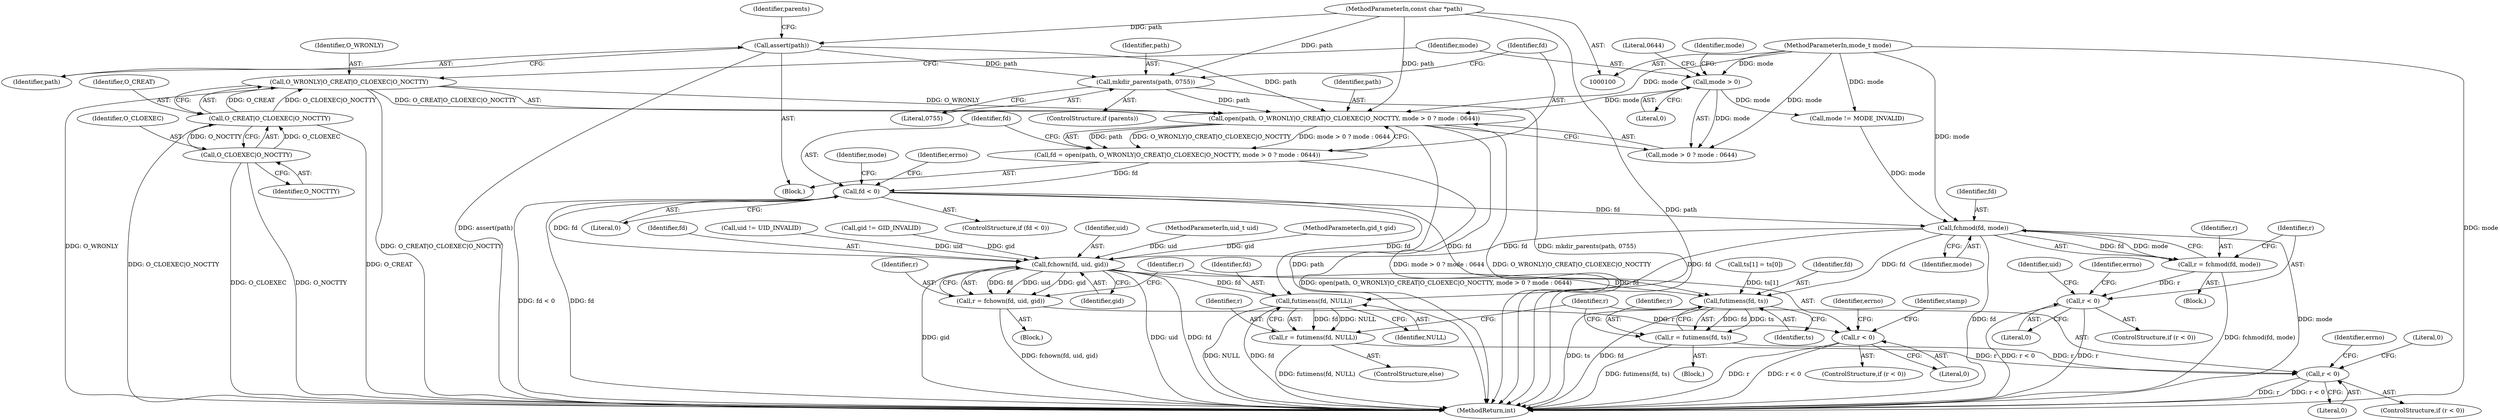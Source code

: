 digraph "0_systemd_ee735086f8670be1591fa9593e80dd60163a7a2f_0@pointer" {
"1000119" [label="(Call,open(path, O_WRONLY|O_CREAT|O_CLOEXEC|O_NOCTTY, mode > 0 ? mode : 0644))"];
"1000114" [label="(Call,mkdir_parents(path, 0755))"];
"1000110" [label="(Call,assert(path))"];
"1000101" [label="(MethodParameterIn,const char *path)"];
"1000121" [label="(Call,O_WRONLY|O_CREAT|O_CLOEXEC|O_NOCTTY)"];
"1000123" [label="(Call,O_CREAT|O_CLOEXEC|O_NOCTTY)"];
"1000125" [label="(Call,O_CLOEXEC|O_NOCTTY)"];
"1000129" [label="(Call,mode > 0)"];
"1000106" [label="(MethodParameterIn,mode_t mode)"];
"1000117" [label="(Call,fd = open(path, O_WRONLY|O_CREAT|O_CLOEXEC|O_NOCTTY, mode > 0 ? mode : 0644))"];
"1000135" [label="(Call,fd < 0)"];
"1000148" [label="(Call,fchmod(fd, mode))"];
"1000146" [label="(Call,r = fchmod(fd, mode))"];
"1000152" [label="(Call,r < 0)"];
"1000169" [label="(Call,fchown(fd, uid, gid))"];
"1000167" [label="(Call,r = fchown(fd, uid, gid))"];
"1000174" [label="(Call,r < 0)"];
"1000201" [label="(Call,futimens(fd, ts))"];
"1000199" [label="(Call,r = futimens(fd, ts))"];
"1000211" [label="(Call,r < 0)"];
"1000207" [label="(Call,futimens(fd, NULL))"];
"1000205" [label="(Call,r = futimens(fd, NULL))"];
"1000106" [label="(MethodParameterIn,mode_t mode)"];
"1000140" [label="(Identifier,errno)"];
"1000146" [label="(Call,r = fchmod(fd, mode))"];
"1000219" [label="(MethodReturn,int)"];
"1000112" [label="(ControlStructure,if (parents))"];
"1000122" [label="(Identifier,O_WRONLY)"];
"1000176" [label="(Literal,0)"];
"1000218" [label="(Literal,0)"];
"1000169" [label="(Call,fchown(fd, uid, gid))"];
"1000116" [label="(Literal,0755)"];
"1000113" [label="(Identifier,parents)"];
"1000174" [label="(Call,r < 0)"];
"1000114" [label="(Call,mkdir_parents(path, 0755))"];
"1000170" [label="(Identifier,fd)"];
"1000179" [label="(Identifier,errno)"];
"1000200" [label="(Identifier,r)"];
"1000126" [label="(Identifier,O_CLOEXEC)"];
"1000101" [label="(MethodParameterIn,const char *path)"];
"1000148" [label="(Call,fchmod(fd, mode))"];
"1000111" [label="(Identifier,path)"];
"1000118" [label="(Identifier,fd)"];
"1000152" [label="(Call,r < 0)"];
"1000166" [label="(Block,)"];
"1000125" [label="(Call,O_CLOEXEC|O_NOCTTY)"];
"1000160" [label="(Call,uid != UID_INVALID)"];
"1000192" [label="(Call,ts[1] = ts[0])"];
"1000204" [label="(ControlStructure,else)"];
"1000147" [label="(Identifier,r)"];
"1000163" [label="(Call,gid != GID_INVALID)"];
"1000173" [label="(ControlStructure,if (r < 0))"];
"1000207" [label="(Call,futimens(fd, NULL))"];
"1000128" [label="(Call,mode > 0 ? mode : 0644)"];
"1000107" [label="(Block,)"];
"1000211" [label="(Call,r < 0)"];
"1000213" [label="(Literal,0)"];
"1000205" [label="(Call,r = futimens(fd, NULL))"];
"1000133" [label="(Literal,0644)"];
"1000208" [label="(Identifier,fd)"];
"1000154" [label="(Literal,0)"];
"1000209" [label="(Identifier,NULL)"];
"1000203" [label="(Identifier,ts)"];
"1000151" [label="(ControlStructure,if (r < 0))"];
"1000110" [label="(Call,assert(path))"];
"1000210" [label="(ControlStructure,if (r < 0))"];
"1000206" [label="(Identifier,r)"];
"1000131" [label="(Literal,0)"];
"1000136" [label="(Identifier,fd)"];
"1000150" [label="(Identifier,mode)"];
"1000171" [label="(Identifier,uid)"];
"1000199" [label="(Call,r = futimens(fd, ts))"];
"1000216" [label="(Identifier,errno)"];
"1000115" [label="(Identifier,path)"];
"1000182" [label="(Identifier,stamp)"];
"1000129" [label="(Call,mode > 0)"];
"1000137" [label="(Literal,0)"];
"1000149" [label="(Identifier,fd)"];
"1000121" [label="(Call,O_WRONLY|O_CREAT|O_CLOEXEC|O_NOCTTY)"];
"1000153" [label="(Identifier,r)"];
"1000143" [label="(Identifier,mode)"];
"1000167" [label="(Call,r = fchown(fd, uid, gid))"];
"1000202" [label="(Identifier,fd)"];
"1000142" [label="(Call,mode != MODE_INVALID)"];
"1000212" [label="(Identifier,r)"];
"1000123" [label="(Call,O_CREAT|O_CLOEXEC|O_NOCTTY)"];
"1000130" [label="(Identifier,mode)"];
"1000104" [label="(MethodParameterIn,uid_t uid)"];
"1000135" [label="(Call,fd < 0)"];
"1000134" [label="(ControlStructure,if (fd < 0))"];
"1000201" [label="(Call,futimens(fd, ts))"];
"1000157" [label="(Identifier,errno)"];
"1000161" [label="(Identifier,uid)"];
"1000132" [label="(Identifier,mode)"];
"1000105" [label="(MethodParameterIn,gid_t gid)"];
"1000184" [label="(Block,)"];
"1000127" [label="(Identifier,O_NOCTTY)"];
"1000175" [label="(Identifier,r)"];
"1000168" [label="(Identifier,r)"];
"1000120" [label="(Identifier,path)"];
"1000117" [label="(Call,fd = open(path, O_WRONLY|O_CREAT|O_CLOEXEC|O_NOCTTY, mode > 0 ? mode : 0644))"];
"1000124" [label="(Identifier,O_CREAT)"];
"1000119" [label="(Call,open(path, O_WRONLY|O_CREAT|O_CLOEXEC|O_NOCTTY, mode > 0 ? mode : 0644))"];
"1000172" [label="(Identifier,gid)"];
"1000145" [label="(Block,)"];
"1000119" -> "1000117"  [label="AST: "];
"1000119" -> "1000128"  [label="CFG: "];
"1000120" -> "1000119"  [label="AST: "];
"1000121" -> "1000119"  [label="AST: "];
"1000128" -> "1000119"  [label="AST: "];
"1000117" -> "1000119"  [label="CFG: "];
"1000119" -> "1000219"  [label="DDG: O_WRONLY|O_CREAT|O_CLOEXEC|O_NOCTTY"];
"1000119" -> "1000219"  [label="DDG: path"];
"1000119" -> "1000219"  [label="DDG: mode > 0 ? mode : 0644"];
"1000119" -> "1000117"  [label="DDG: path"];
"1000119" -> "1000117"  [label="DDG: O_WRONLY|O_CREAT|O_CLOEXEC|O_NOCTTY"];
"1000119" -> "1000117"  [label="DDG: mode > 0 ? mode : 0644"];
"1000114" -> "1000119"  [label="DDG: path"];
"1000110" -> "1000119"  [label="DDG: path"];
"1000101" -> "1000119"  [label="DDG: path"];
"1000121" -> "1000119"  [label="DDG: O_WRONLY"];
"1000121" -> "1000119"  [label="DDG: O_CREAT|O_CLOEXEC|O_NOCTTY"];
"1000129" -> "1000119"  [label="DDG: mode"];
"1000106" -> "1000119"  [label="DDG: mode"];
"1000114" -> "1000112"  [label="AST: "];
"1000114" -> "1000116"  [label="CFG: "];
"1000115" -> "1000114"  [label="AST: "];
"1000116" -> "1000114"  [label="AST: "];
"1000118" -> "1000114"  [label="CFG: "];
"1000114" -> "1000219"  [label="DDG: mkdir_parents(path, 0755)"];
"1000110" -> "1000114"  [label="DDG: path"];
"1000101" -> "1000114"  [label="DDG: path"];
"1000110" -> "1000107"  [label="AST: "];
"1000110" -> "1000111"  [label="CFG: "];
"1000111" -> "1000110"  [label="AST: "];
"1000113" -> "1000110"  [label="CFG: "];
"1000110" -> "1000219"  [label="DDG: assert(path)"];
"1000101" -> "1000110"  [label="DDG: path"];
"1000101" -> "1000100"  [label="AST: "];
"1000101" -> "1000219"  [label="DDG: path"];
"1000121" -> "1000123"  [label="CFG: "];
"1000122" -> "1000121"  [label="AST: "];
"1000123" -> "1000121"  [label="AST: "];
"1000130" -> "1000121"  [label="CFG: "];
"1000121" -> "1000219"  [label="DDG: O_CREAT|O_CLOEXEC|O_NOCTTY"];
"1000121" -> "1000219"  [label="DDG: O_WRONLY"];
"1000123" -> "1000121"  [label="DDG: O_CREAT"];
"1000123" -> "1000121"  [label="DDG: O_CLOEXEC|O_NOCTTY"];
"1000123" -> "1000125"  [label="CFG: "];
"1000124" -> "1000123"  [label="AST: "];
"1000125" -> "1000123"  [label="AST: "];
"1000123" -> "1000219"  [label="DDG: O_CLOEXEC|O_NOCTTY"];
"1000123" -> "1000219"  [label="DDG: O_CREAT"];
"1000125" -> "1000123"  [label="DDG: O_CLOEXEC"];
"1000125" -> "1000123"  [label="DDG: O_NOCTTY"];
"1000125" -> "1000127"  [label="CFG: "];
"1000126" -> "1000125"  [label="AST: "];
"1000127" -> "1000125"  [label="AST: "];
"1000125" -> "1000219"  [label="DDG: O_CLOEXEC"];
"1000125" -> "1000219"  [label="DDG: O_NOCTTY"];
"1000129" -> "1000128"  [label="AST: "];
"1000129" -> "1000131"  [label="CFG: "];
"1000130" -> "1000129"  [label="AST: "];
"1000131" -> "1000129"  [label="AST: "];
"1000132" -> "1000129"  [label="CFG: "];
"1000133" -> "1000129"  [label="CFG: "];
"1000106" -> "1000129"  [label="DDG: mode"];
"1000129" -> "1000128"  [label="DDG: mode"];
"1000129" -> "1000142"  [label="DDG: mode"];
"1000106" -> "1000100"  [label="AST: "];
"1000106" -> "1000219"  [label="DDG: mode"];
"1000106" -> "1000128"  [label="DDG: mode"];
"1000106" -> "1000142"  [label="DDG: mode"];
"1000106" -> "1000148"  [label="DDG: mode"];
"1000117" -> "1000107"  [label="AST: "];
"1000118" -> "1000117"  [label="AST: "];
"1000136" -> "1000117"  [label="CFG: "];
"1000117" -> "1000219"  [label="DDG: open(path, O_WRONLY|O_CREAT|O_CLOEXEC|O_NOCTTY, mode > 0 ? mode : 0644)"];
"1000117" -> "1000135"  [label="DDG: fd"];
"1000135" -> "1000134"  [label="AST: "];
"1000135" -> "1000137"  [label="CFG: "];
"1000136" -> "1000135"  [label="AST: "];
"1000137" -> "1000135"  [label="AST: "];
"1000140" -> "1000135"  [label="CFG: "];
"1000143" -> "1000135"  [label="CFG: "];
"1000135" -> "1000219"  [label="DDG: fd < 0"];
"1000135" -> "1000219"  [label="DDG: fd"];
"1000135" -> "1000148"  [label="DDG: fd"];
"1000135" -> "1000169"  [label="DDG: fd"];
"1000135" -> "1000201"  [label="DDG: fd"];
"1000135" -> "1000207"  [label="DDG: fd"];
"1000148" -> "1000146"  [label="AST: "];
"1000148" -> "1000150"  [label="CFG: "];
"1000149" -> "1000148"  [label="AST: "];
"1000150" -> "1000148"  [label="AST: "];
"1000146" -> "1000148"  [label="CFG: "];
"1000148" -> "1000219"  [label="DDG: fd"];
"1000148" -> "1000219"  [label="DDG: mode"];
"1000148" -> "1000146"  [label="DDG: fd"];
"1000148" -> "1000146"  [label="DDG: mode"];
"1000142" -> "1000148"  [label="DDG: mode"];
"1000148" -> "1000169"  [label="DDG: fd"];
"1000148" -> "1000201"  [label="DDG: fd"];
"1000148" -> "1000207"  [label="DDG: fd"];
"1000146" -> "1000145"  [label="AST: "];
"1000147" -> "1000146"  [label="AST: "];
"1000153" -> "1000146"  [label="CFG: "];
"1000146" -> "1000219"  [label="DDG: fchmod(fd, mode)"];
"1000146" -> "1000152"  [label="DDG: r"];
"1000152" -> "1000151"  [label="AST: "];
"1000152" -> "1000154"  [label="CFG: "];
"1000153" -> "1000152"  [label="AST: "];
"1000154" -> "1000152"  [label="AST: "];
"1000157" -> "1000152"  [label="CFG: "];
"1000161" -> "1000152"  [label="CFG: "];
"1000152" -> "1000219"  [label="DDG: r < 0"];
"1000152" -> "1000219"  [label="DDG: r"];
"1000169" -> "1000167"  [label="AST: "];
"1000169" -> "1000172"  [label="CFG: "];
"1000170" -> "1000169"  [label="AST: "];
"1000171" -> "1000169"  [label="AST: "];
"1000172" -> "1000169"  [label="AST: "];
"1000167" -> "1000169"  [label="CFG: "];
"1000169" -> "1000219"  [label="DDG: gid"];
"1000169" -> "1000219"  [label="DDG: uid"];
"1000169" -> "1000219"  [label="DDG: fd"];
"1000169" -> "1000167"  [label="DDG: fd"];
"1000169" -> "1000167"  [label="DDG: uid"];
"1000169" -> "1000167"  [label="DDG: gid"];
"1000160" -> "1000169"  [label="DDG: uid"];
"1000104" -> "1000169"  [label="DDG: uid"];
"1000163" -> "1000169"  [label="DDG: gid"];
"1000105" -> "1000169"  [label="DDG: gid"];
"1000169" -> "1000201"  [label="DDG: fd"];
"1000169" -> "1000207"  [label="DDG: fd"];
"1000167" -> "1000166"  [label="AST: "];
"1000168" -> "1000167"  [label="AST: "];
"1000175" -> "1000167"  [label="CFG: "];
"1000167" -> "1000219"  [label="DDG: fchown(fd, uid, gid)"];
"1000167" -> "1000174"  [label="DDG: r"];
"1000174" -> "1000173"  [label="AST: "];
"1000174" -> "1000176"  [label="CFG: "];
"1000175" -> "1000174"  [label="AST: "];
"1000176" -> "1000174"  [label="AST: "];
"1000179" -> "1000174"  [label="CFG: "];
"1000182" -> "1000174"  [label="CFG: "];
"1000174" -> "1000219"  [label="DDG: r < 0"];
"1000174" -> "1000219"  [label="DDG: r"];
"1000201" -> "1000199"  [label="AST: "];
"1000201" -> "1000203"  [label="CFG: "];
"1000202" -> "1000201"  [label="AST: "];
"1000203" -> "1000201"  [label="AST: "];
"1000199" -> "1000201"  [label="CFG: "];
"1000201" -> "1000219"  [label="DDG: ts"];
"1000201" -> "1000219"  [label="DDG: fd"];
"1000201" -> "1000199"  [label="DDG: fd"];
"1000201" -> "1000199"  [label="DDG: ts"];
"1000192" -> "1000201"  [label="DDG: ts[1]"];
"1000199" -> "1000184"  [label="AST: "];
"1000200" -> "1000199"  [label="AST: "];
"1000212" -> "1000199"  [label="CFG: "];
"1000199" -> "1000219"  [label="DDG: futimens(fd, ts)"];
"1000199" -> "1000211"  [label="DDG: r"];
"1000211" -> "1000210"  [label="AST: "];
"1000211" -> "1000213"  [label="CFG: "];
"1000212" -> "1000211"  [label="AST: "];
"1000213" -> "1000211"  [label="AST: "];
"1000216" -> "1000211"  [label="CFG: "];
"1000218" -> "1000211"  [label="CFG: "];
"1000211" -> "1000219"  [label="DDG: r"];
"1000211" -> "1000219"  [label="DDG: r < 0"];
"1000205" -> "1000211"  [label="DDG: r"];
"1000207" -> "1000205"  [label="AST: "];
"1000207" -> "1000209"  [label="CFG: "];
"1000208" -> "1000207"  [label="AST: "];
"1000209" -> "1000207"  [label="AST: "];
"1000205" -> "1000207"  [label="CFG: "];
"1000207" -> "1000219"  [label="DDG: NULL"];
"1000207" -> "1000219"  [label="DDG: fd"];
"1000207" -> "1000205"  [label="DDG: fd"];
"1000207" -> "1000205"  [label="DDG: NULL"];
"1000205" -> "1000204"  [label="AST: "];
"1000206" -> "1000205"  [label="AST: "];
"1000212" -> "1000205"  [label="CFG: "];
"1000205" -> "1000219"  [label="DDG: futimens(fd, NULL)"];
}
